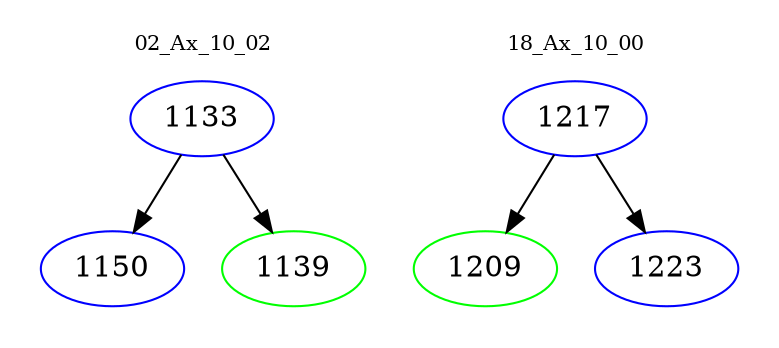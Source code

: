 digraph{
subgraph cluster_0 {
color = white
label = "02_Ax_10_02";
fontsize=10;
T0_1133 [label="1133", color="blue"]
T0_1133 -> T0_1150 [color="black"]
T0_1150 [label="1150", color="blue"]
T0_1133 -> T0_1139 [color="black"]
T0_1139 [label="1139", color="green"]
}
subgraph cluster_1 {
color = white
label = "18_Ax_10_00";
fontsize=10;
T1_1217 [label="1217", color="blue"]
T1_1217 -> T1_1209 [color="black"]
T1_1209 [label="1209", color="green"]
T1_1217 -> T1_1223 [color="black"]
T1_1223 [label="1223", color="blue"]
}
}
